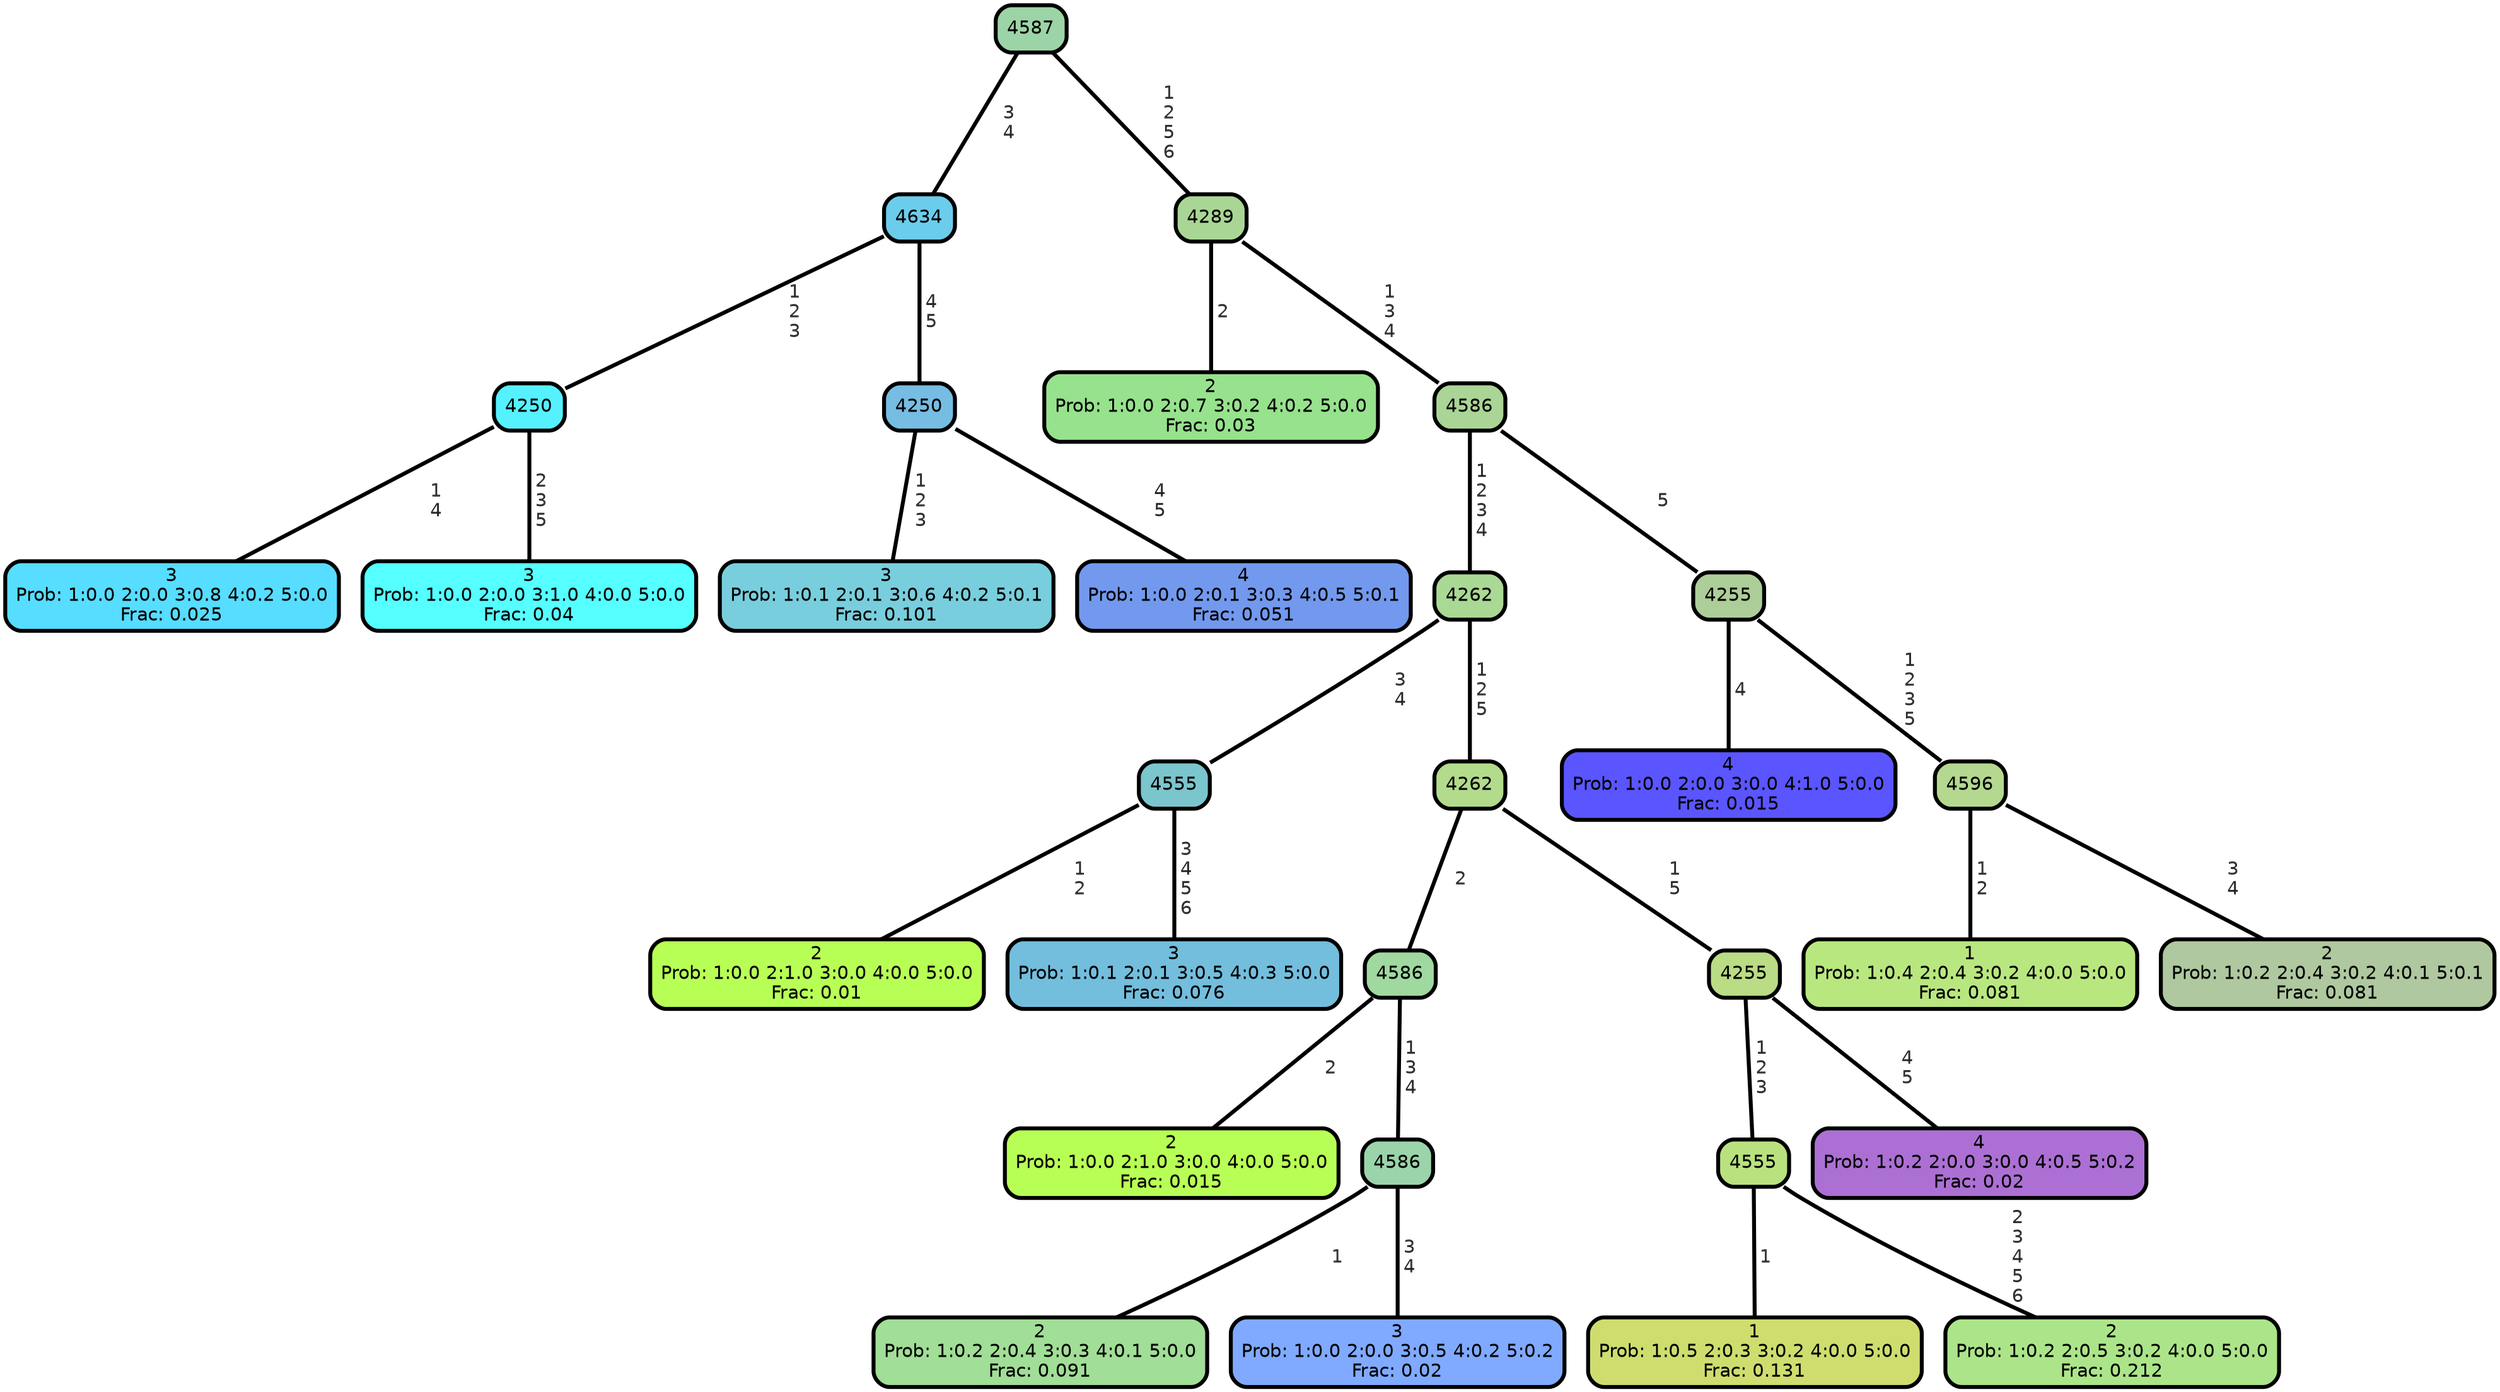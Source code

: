 graph Tree {
node [shape=box, style="filled, rounded",color="black",penwidth="3",fontcolor="black",                 fontname=helvetica] ;
graph [ranksep="0 equally", splines=straight,                 bgcolor=transparent, dpi=200] ;
edge [fontname=helvetica, fontweight=bold,fontcolor=grey14,color=black] ;
0 [label="3
Prob: 1:0.0 2:0.0 3:0.8 4:0.2 5:0.0
Frac: 0.025", fillcolor="#56ddff"] ;
1 [label="4250", fillcolor="#55f1ff"] ;
2 [label="3
Prob: 1:0.0 2:0.0 3:1.0 4:0.0 5:0.0
Frac: 0.04", fillcolor="#55ffff"] ;
3 [label="4634", fillcolor="#6ccceb"] ;
4 [label="3
Prob: 1:0.1 2:0.1 3:0.6 4:0.2 5:0.1
Frac: 0.101", fillcolor="#79cedd"] ;
5 [label="4250", fillcolor="#77bce2"] ;
6 [label="4
Prob: 1:0.0 2:0.1 3:0.3 4:0.5 5:0.1
Frac: 0.051", fillcolor="#7299ee"] ;
7 [label="4587", fillcolor="#9cd4a8"] ;
8 [label="2
Prob: 1:0.0 2:0.7 3:0.2 4:0.2 5:0.0
Frac: 0.03", fillcolor="#97e28d"] ;
9 [label="4289", fillcolor="#aad695"] ;
10 [label="2
Prob: 1:0.0 2:1.0 3:0.0 4:0.0 5:0.0
Frac: 0.01", fillcolor="#b8ff55"] ;
11 [label="4555", fillcolor="#7bc5cd"] ;
12 [label="3
Prob: 1:0.1 2:0.1 3:0.5 4:0.3 5:0.0
Frac: 0.076", fillcolor="#73bedd"] ;
13 [label="4262", fillcolor="#aad895"] ;
14 [label="2
Prob: 1:0.0 2:1.0 3:0.0 4:0.0 5:0.0
Frac: 0.015", fillcolor="#b8ff55"] ;
15 [label="4586", fillcolor="#9fd99f"] ;
16 [label="2
Prob: 1:0.2 2:0.4 3:0.3 4:0.1 5:0.0
Frac: 0.091", fillcolor="#a1de97"] ;
17 [label="4586", fillcolor="#9bd4aa"] ;
18 [label="3
Prob: 1:0.0 2:0.0 3:0.5 4:0.2 5:0.2
Frac: 0.02", fillcolor="#80aaff"] ;
19 [label="4262", fillcolor="#b2db8b"] ;
20 [label="1
Prob: 1:0.5 2:0.3 3:0.2 4:0.0 5:0.0
Frac: 0.131", fillcolor="#cfdd6f"] ;
21 [label="4555", fillcolor="#b9e27f"] ;
22 [label="2
Prob: 1:0.2 2:0.5 3:0.2 4:0.0 5:0.0
Frac: 0.212", fillcolor="#ace589"] ;
23 [label="4255", fillcolor="#b9dc84"] ;
24 [label="4
Prob: 1:0.2 2:0.0 3:0.0 4:0.5 5:0.2
Frac: 0.02", fillcolor="#ac70d4"] ;
25 [label="4586", fillcolor="#aad596"] ;
26 [label="4
Prob: 1:0.0 2:0.0 3:0.0 4:1.0 5:0.0
Frac: 0.015", fillcolor="#5a55ff"] ;
27 [label="4255", fillcolor="#adcd99"] ;
28 [label="1
Prob: 1:0.4 2:0.4 3:0.2 4:0.0 5:0.0
Frac: 0.081", fillcolor="#b9e77f"] ;
29 [label="4596", fillcolor="#b4d88f"] ;
30 [label="2
Prob: 1:0.2 2:0.4 3:0.2 4:0.1 5:0.1
Frac: 0.081", fillcolor="#afc89f"] ;
1 -- 0 [label=" 1\n 4",penwidth=3] ;
1 -- 2 [label=" 2\n 3\n 5",penwidth=3] ;
3 -- 1 [label=" 1\n 2\n 3",penwidth=3] ;
3 -- 5 [label=" 4\n 5",penwidth=3] ;
5 -- 4 [label=" 1\n 2\n 3",penwidth=3] ;
5 -- 6 [label=" 4\n 5",penwidth=3] ;
7 -- 3 [label=" 3\n 4",penwidth=3] ;
7 -- 9 [label=" 1\n 2\n 5\n 6",penwidth=3] ;
9 -- 8 [label=" 2",penwidth=3] ;
9 -- 25 [label=" 1\n 3\n 4",penwidth=3] ;
11 -- 10 [label=" 1\n 2",penwidth=3] ;
11 -- 12 [label=" 3\n 4\n 5\n 6",penwidth=3] ;
13 -- 11 [label=" 3\n 4",penwidth=3] ;
13 -- 19 [label=" 1\n 2\n 5",penwidth=3] ;
15 -- 14 [label=" 2",penwidth=3] ;
15 -- 17 [label=" 1\n 3\n 4",penwidth=3] ;
17 -- 16 [label=" 1",penwidth=3] ;
17 -- 18 [label=" 3\n 4",penwidth=3] ;
19 -- 15 [label=" 2",penwidth=3] ;
19 -- 23 [label=" 1\n 5",penwidth=3] ;
21 -- 20 [label=" 1",penwidth=3] ;
21 -- 22 [label=" 2\n 3\n 4\n 5\n 6",penwidth=3] ;
23 -- 21 [label=" 1\n 2\n 3",penwidth=3] ;
23 -- 24 [label=" 4\n 5",penwidth=3] ;
25 -- 13 [label=" 1\n 2\n 3\n 4",penwidth=3] ;
25 -- 27 [label=" 5",penwidth=3] ;
27 -- 26 [label=" 4",penwidth=3] ;
27 -- 29 [label=" 1\n 2\n 3\n 5",penwidth=3] ;
29 -- 28 [label=" 1\n 2",penwidth=3] ;
29 -- 30 [label=" 3\n 4",penwidth=3] ;
{rank = same;}}
